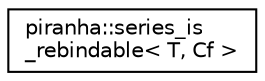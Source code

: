 digraph "Graphical Class Hierarchy"
{
  edge [fontname="Helvetica",fontsize="10",labelfontname="Helvetica",labelfontsize="10"];
  node [fontname="Helvetica",fontsize="10",shape=record];
  rankdir="LR";
  Node0 [label="piranha::series_is\l_rebindable\< T, Cf \>",height=0.2,width=0.4,color="black", fillcolor="white", style="filled",URL="$structpiranha_1_1series__is__rebindable.html",tooltip="Check if a series can be rebound. "];
}
